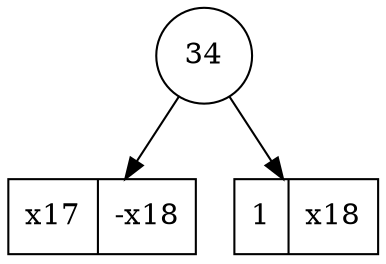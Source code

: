 digraph G {
	Dec_0_1 [shape=circle, label="34"]
	Dec_0_1 -> Ele_1_1
	Ele_1_1 [shape=record,label="<f0> x17|<f1> -x18"]
	Dec_0_1 -> Ele_1_2
	Ele_1_2 [shape=record,label="<f0> 1|<f1> x18"]
}
